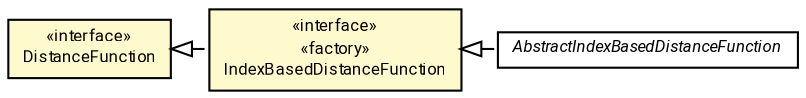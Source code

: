 #!/usr/local/bin/dot
#
# Class diagram 
# Generated by UMLGraph version R5_7_2-60-g0e99a6 (http://www.spinellis.gr/umlgraph/)
#

digraph G {
	graph [fontnames="svg"]
	edge [fontname="Roboto",fontsize=7,labelfontname="Roboto",labelfontsize=7,color="black"];
	node [fontname="Roboto",fontcolor="black",fontsize=8,shape=plaintext,margin=0,width=0,height=0];
	nodesep=0.15;
	ranksep=0.25;
	rankdir=LR;
	// de.lmu.ifi.dbs.elki.distance.distancefunction.DistanceFunction<O>
	c5221594 [label=<<table title="de.lmu.ifi.dbs.elki.distance.distancefunction.DistanceFunction" border="0" cellborder="1" cellspacing="0" cellpadding="2" bgcolor="LemonChiffon" href="DistanceFunction.html" target="_parent">
		<tr><td><table border="0" cellspacing="0" cellpadding="1">
		<tr><td align="center" balign="center"> &#171;interface&#187; </td></tr>
		<tr><td align="center" balign="center"> <font face="Roboto">DistanceFunction</font> </td></tr>
		</table></td></tr>
		</table>>, URL="DistanceFunction.html"];
	// de.lmu.ifi.dbs.elki.distance.distancefunction.IndexBasedDistanceFunction<O>
	c5222655 [label=<<table title="de.lmu.ifi.dbs.elki.distance.distancefunction.IndexBasedDistanceFunction" border="0" cellborder="1" cellspacing="0" cellpadding="2" bgcolor="lemonChiffon" href="IndexBasedDistanceFunction.html" target="_parent">
		<tr><td><table border="0" cellspacing="0" cellpadding="1">
		<tr><td align="center" balign="center"> &#171;interface&#187; </td></tr>
		<tr><td align="center" balign="center"> &#171;factory&#187; </td></tr>
		<tr><td align="center" balign="center"> <font face="Roboto">IndexBasedDistanceFunction</font> </td></tr>
		</table></td></tr>
		</table>>, URL="IndexBasedDistanceFunction.html"];
	// de.lmu.ifi.dbs.elki.distance.distancefunction.AbstractIndexBasedDistanceFunction<O, F extends de.lmu.ifi.dbs.elki.index.IndexFactory<O>>
	c5222662 [label=<<table title="de.lmu.ifi.dbs.elki.distance.distancefunction.AbstractIndexBasedDistanceFunction" border="0" cellborder="1" cellspacing="0" cellpadding="2" href="AbstractIndexBasedDistanceFunction.html" target="_parent">
		<tr><td><table border="0" cellspacing="0" cellpadding="1">
		<tr><td align="center" balign="center"> <font face="Roboto"><i>AbstractIndexBasedDistanceFunction</i></font> </td></tr>
		</table></td></tr>
		</table>>, URL="AbstractIndexBasedDistanceFunction.html"];
	// de.lmu.ifi.dbs.elki.distance.distancefunction.IndexBasedDistanceFunction<O> implements de.lmu.ifi.dbs.elki.distance.distancefunction.DistanceFunction<O>
	c5221594 -> c5222655 [arrowtail=empty,style=dashed,dir=back,weight=9];
	// de.lmu.ifi.dbs.elki.distance.distancefunction.AbstractIndexBasedDistanceFunction<O, F extends de.lmu.ifi.dbs.elki.index.IndexFactory<O>> implements de.lmu.ifi.dbs.elki.distance.distancefunction.IndexBasedDistanceFunction<O>
	c5222655 -> c5222662 [arrowtail=empty,style=dashed,dir=back,weight=9];
}

